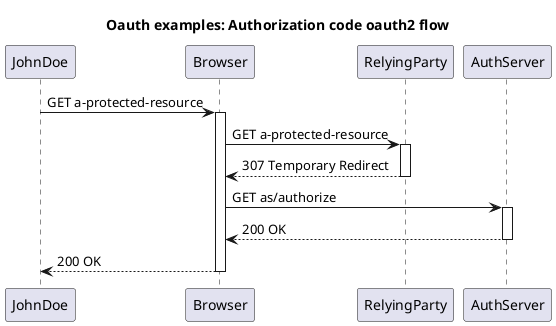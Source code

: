 @startuml
title Oauth examples: Authorization code oauth2 flow
participant JohnDoe
participant Browser
participant RelyingParty
participant AuthServer
JohnDoe -> Browser: GET a-protected-resource 
activate Browser
Browser -> RelyingParty: GET a-protected-resource 
activate RelyingParty

RelyingParty --> Browser: 307 Temporary Redirect
deactivate RelyingParty
Browser -> AuthServer: GET as/authorize 
activate AuthServer

AuthServer --> Browser: 200 OK
deactivate AuthServer
Browser --> JohnDoe: 200 OK
deactivate Browser
    @enduml